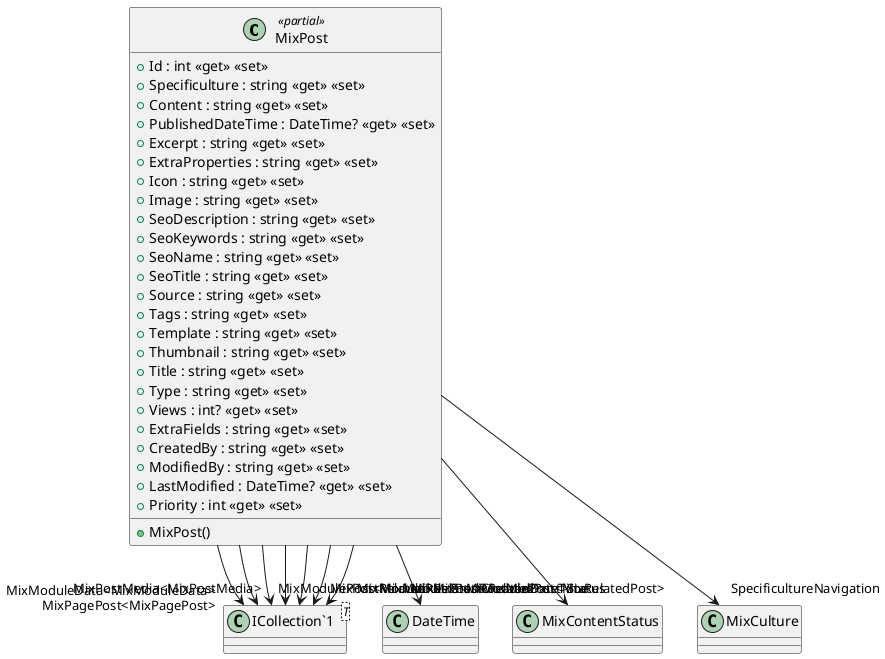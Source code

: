 @startuml
class MixPost <<partial>> {
    + MixPost()
    + Id : int <<get>> <<set>>
    + Specificulture : string <<get>> <<set>>
    + Content : string <<get>> <<set>>
    + PublishedDateTime : DateTime? <<get>> <<set>>
    + Excerpt : string <<get>> <<set>>
    + ExtraProperties : string <<get>> <<set>>
    + Icon : string <<get>> <<set>>
    + Image : string <<get>> <<set>>
    + SeoDescription : string <<get>> <<set>>
    + SeoKeywords : string <<get>> <<set>>
    + SeoName : string <<get>> <<set>>
    + SeoTitle : string <<get>> <<set>>
    + Source : string <<get>> <<set>>
    + Tags : string <<get>> <<set>>
    + Template : string <<get>> <<set>>
    + Thumbnail : string <<get>> <<set>>
    + Title : string <<get>> <<set>>
    + Type : string <<get>> <<set>>
    + Views : int? <<get>> <<set>>
    + ExtraFields : string <<get>> <<set>>
    + CreatedBy : string <<get>> <<set>>
    + ModifiedBy : string <<get>> <<set>>
    + LastModified : DateTime? <<get>> <<set>>
    + Priority : int <<get>> <<set>>
}
class "ICollection`1"<T> {
}
MixPost --> "CreatedDateTime" DateTime
MixPost --> "Status" MixContentStatus
MixPost --> "SpecificultureNavigation" MixCulture
MixPost --> "MixModuleData<MixModuleData>" "ICollection`1"
MixPost --> "MixModulePost<MixModulePost>" "ICollection`1"
MixPost --> "MixPagePost<MixPagePost>" "ICollection`1"
MixPost --> "MixPostMedia<MixPostMedia>" "ICollection`1"
MixPost --> "MixPostModule<MixPostModule>" "ICollection`1"
MixPost --> "MixRelatedPostMixPost<MixRelatedPost>" "ICollection`1"
MixPost --> "MixRelatedPostS<MixRelatedPost>" "ICollection`1"
@enduml
